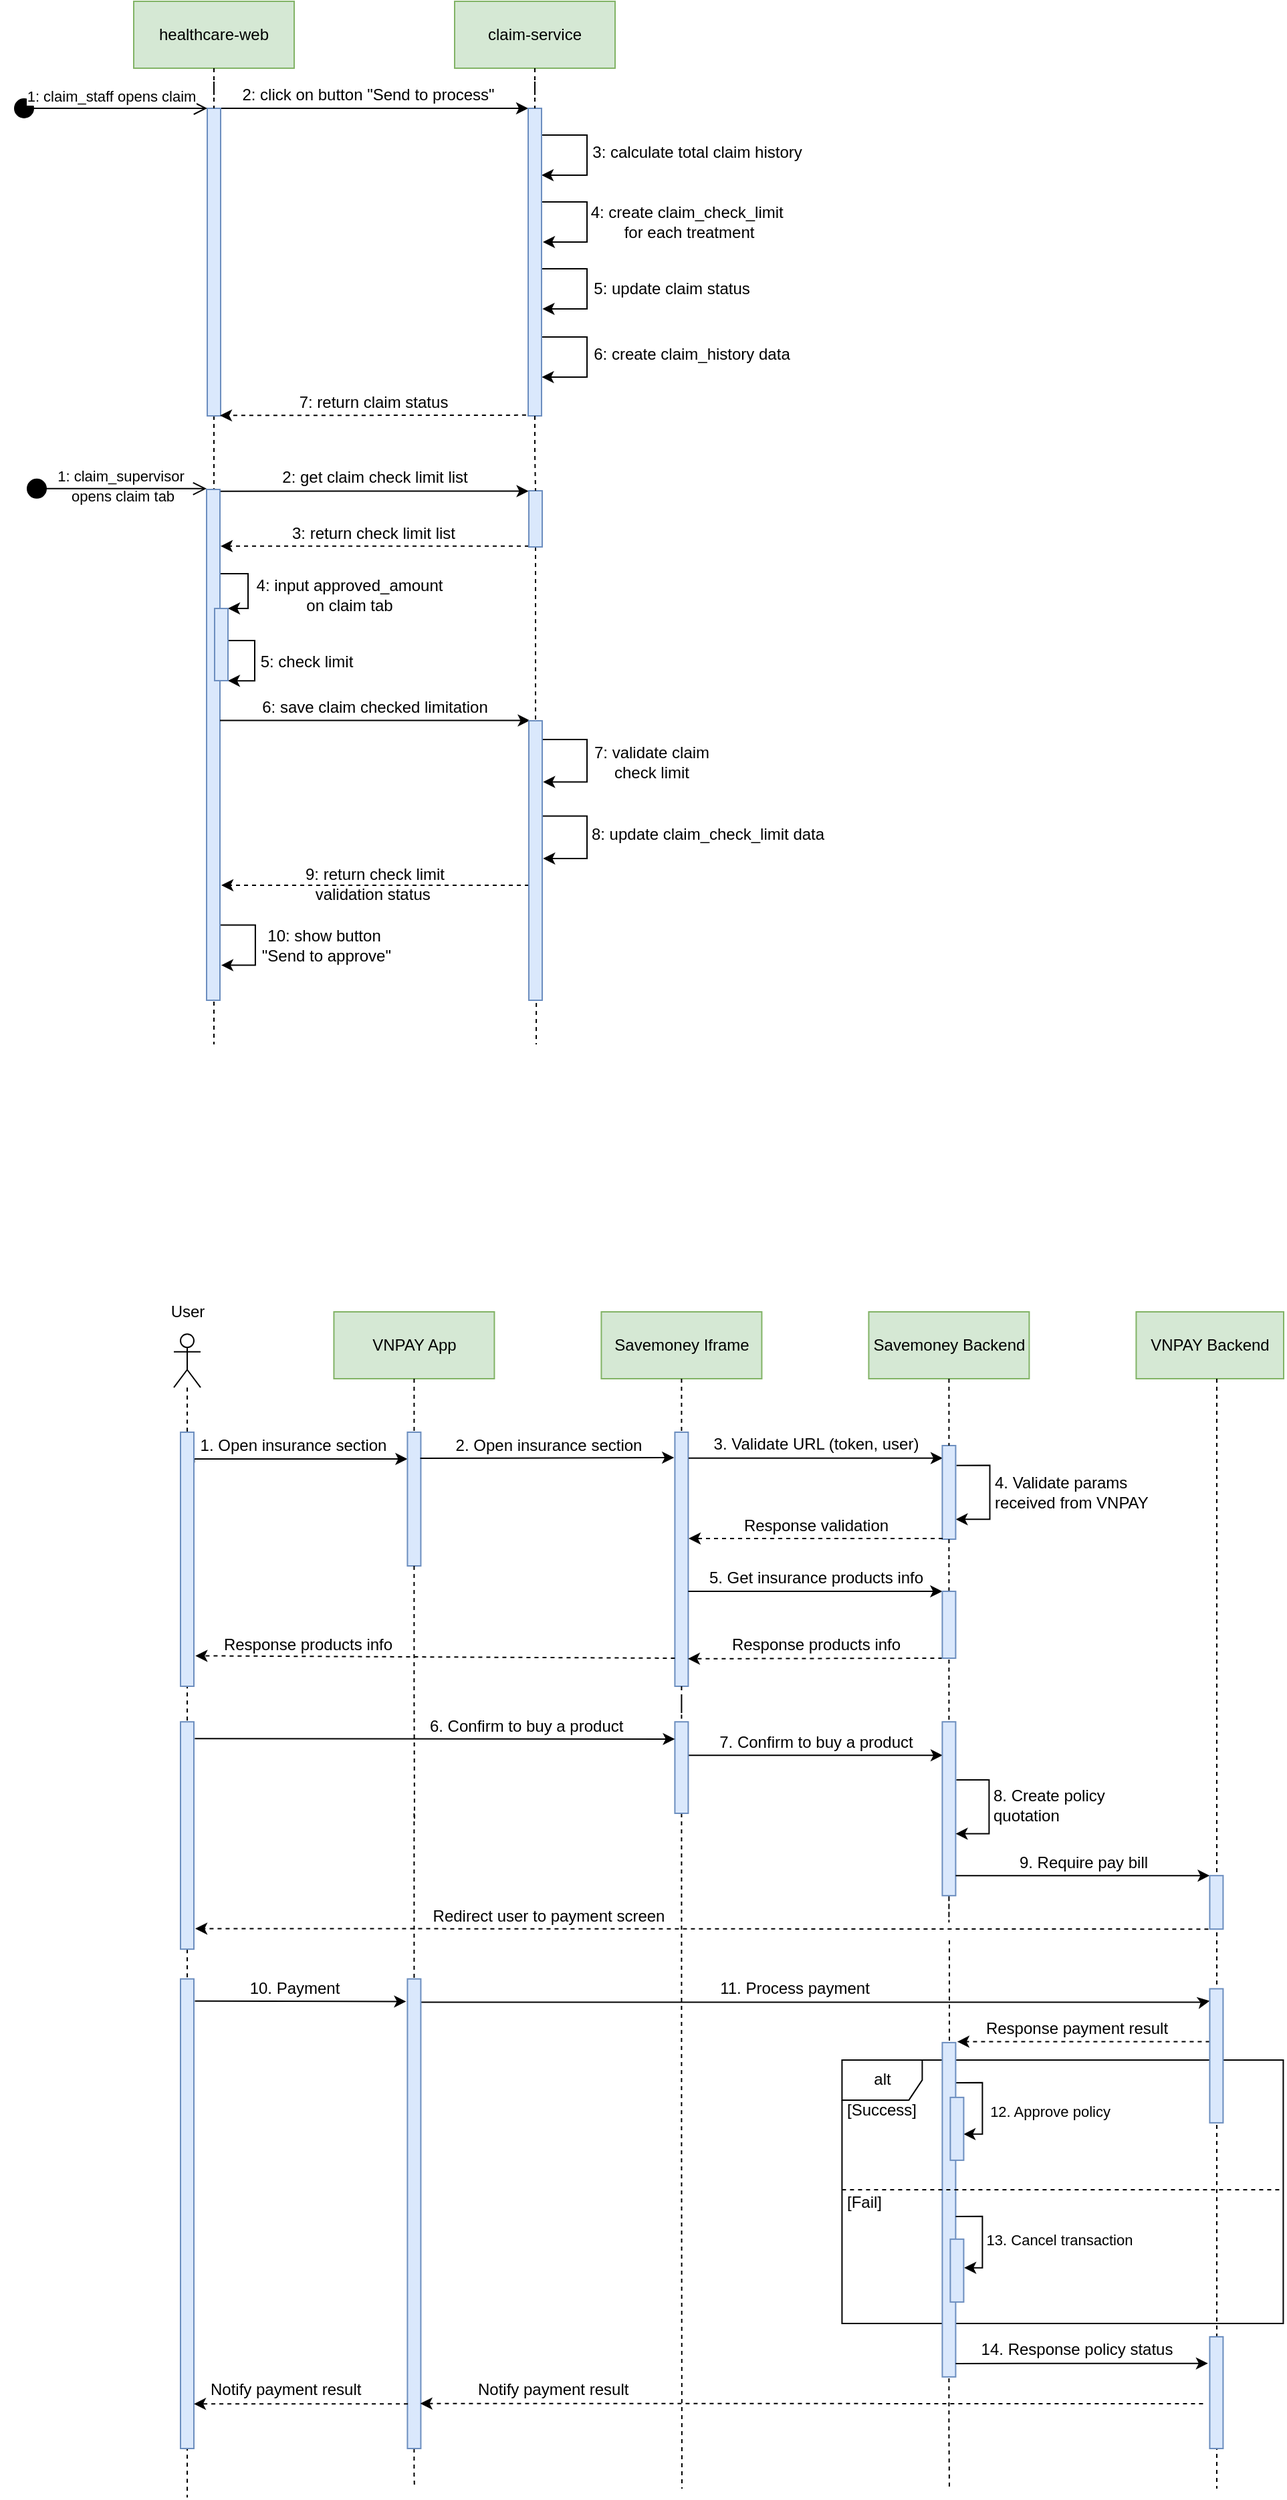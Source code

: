 <mxfile version="14.2.7" type="github">
  <diagram id="kgpKYQtTHZ0yAKxKKP6v" name="Page-1">
    <mxGraphModel dx="1360" dy="806" grid="1" gridSize="10" guides="1" tooltips="1" connect="1" arrows="1" fold="1" page="1" pageScale="1" pageWidth="850" pageHeight="1100" math="0" shadow="0">
      <root>
        <mxCell id="0" />
        <mxCell id="1" parent="0" />
        <mxCell id="QIC3voDbuaW13xfOM7HV-47" style="edgeStyle=orthogonalEdgeStyle;rounded=0;orthogonalLoop=1;jettySize=auto;html=1;endArrow=classic;endFill=1;entryX=1.069;entryY=0.652;entryDx=0;entryDy=0;entryPerimeter=0;" edge="1" parent="1">
          <mxGeometry relative="1" as="geometry">
            <mxPoint x="455" y="271" as="sourcePoint" />
            <mxPoint x="455.19" y="300.96" as="targetPoint" />
            <Array as="points">
              <mxPoint x="455" y="271" />
              <mxPoint x="489" y="271" />
              <mxPoint x="489" y="301" />
            </Array>
          </mxGeometry>
        </mxCell>
        <mxCell id="QIC3voDbuaW13xfOM7HV-48" style="edgeStyle=orthogonalEdgeStyle;rounded=0;orthogonalLoop=1;jettySize=auto;html=1;exitX=0.906;exitY=0.835;exitDx=0;exitDy=0;exitPerimeter=0;" edge="1" parent="1">
          <mxGeometry relative="1" as="geometry">
            <mxPoint x="214.5" y="707" as="sourcePoint" />
            <mxPoint x="215.44" y="740.79" as="targetPoint" />
            <Array as="points">
              <mxPoint x="214.94" y="710.79" />
              <mxPoint x="240.94" y="710.79" />
              <mxPoint x="240.94" y="740.79" />
            </Array>
          </mxGeometry>
        </mxCell>
        <mxCell id="QIC3voDbuaW13xfOM7HV-49" style="edgeStyle=orthogonalEdgeStyle;rounded=0;orthogonalLoop=1;jettySize=auto;html=1;endArrow=classic;endFill=1;entryX=1.069;entryY=0.652;entryDx=0;entryDy=0;entryPerimeter=0;" edge="1" parent="1" target="QIC3voDbuaW13xfOM7HV-61">
          <mxGeometry relative="1" as="geometry">
            <mxPoint x="455.01" y="230.96" as="sourcePoint" />
            <mxPoint x="460.99" y="250.887" as="targetPoint" />
            <Array as="points">
              <mxPoint x="455" y="220" />
              <mxPoint x="489" y="220" />
              <mxPoint x="489" y="250" />
            </Array>
          </mxGeometry>
        </mxCell>
        <mxCell id="QIC3voDbuaW13xfOM7HV-50" style="edgeStyle=orthogonalEdgeStyle;rounded=0;orthogonalLoop=1;jettySize=auto;html=1;endArrow=classic;endFill=1;" edge="1" parent="1">
          <mxGeometry relative="1" as="geometry">
            <mxPoint x="455" y="180.96" as="sourcePoint" />
            <mxPoint x="456" y="200" as="targetPoint" />
            <Array as="points">
              <mxPoint x="455" y="170" />
              <mxPoint x="489" y="170" />
              <mxPoint x="489" y="200" />
            </Array>
          </mxGeometry>
        </mxCell>
        <mxCell id="QIC3voDbuaW13xfOM7HV-51" style="edgeStyle=orthogonalEdgeStyle;rounded=0;orthogonalLoop=1;jettySize=auto;html=1;endArrow=classic;endFill=1;" edge="1" parent="1" target="QIC3voDbuaW13xfOM7HV-61">
          <mxGeometry relative="1" as="geometry">
            <mxPoint x="455" y="130.99" as="sourcePoint" />
            <mxPoint x="461.18" y="150.52" as="targetPoint" />
            <Array as="points">
              <mxPoint x="455" y="120" />
              <mxPoint x="489" y="120" />
              <mxPoint x="489" y="150" />
            </Array>
          </mxGeometry>
        </mxCell>
        <mxCell id="QIC3voDbuaW13xfOM7HV-52" style="edgeStyle=orthogonalEdgeStyle;rounded=0;orthogonalLoop=1;jettySize=auto;html=1;entryX=0.993;entryY=1.001;entryDx=0;entryDy=0;entryPerimeter=0;endArrow=classic;endFill=1;" edge="1" parent="1" source="QIC3voDbuaW13xfOM7HV-74" target="QIC3voDbuaW13xfOM7HV-74">
          <mxGeometry relative="1" as="geometry">
            <Array as="points">
              <mxPoint x="215.5" y="498" />
              <mxPoint x="240.5" y="498" />
              <mxPoint x="240.5" y="538" />
            </Array>
          </mxGeometry>
        </mxCell>
        <mxCell id="QIC3voDbuaW13xfOM7HV-53" value="&lt;span style=&quot;font-size: 11px ; background-color: rgb(255 , 255 , 255)&quot;&gt;1: claim_supervisor&lt;br&gt;&amp;nbsp;opens claim tab&lt;/span&gt;" style="text;html=1;align=center;verticalAlign=middle;resizable=0;points=[];autosize=1;" vertex="1" parent="1">
          <mxGeometry x="84.5" y="367" width="110" height="30" as="geometry" />
        </mxCell>
        <mxCell id="QIC3voDbuaW13xfOM7HV-54" value="healthcare-web" style="rounded=0;whiteSpace=wrap;html=1;fillColor=#d5e8d4;strokeColor=#82b366;" vertex="1" parent="1">
          <mxGeometry x="150" y="20" width="120" height="50" as="geometry" />
        </mxCell>
        <mxCell id="QIC3voDbuaW13xfOM7HV-55" value="claim-service" style="rounded=0;whiteSpace=wrap;html=1;fillColor=#d5e8d4;strokeColor=#82b366;" vertex="1" parent="1">
          <mxGeometry x="390" y="20" width="120" height="50" as="geometry" />
        </mxCell>
        <mxCell id="QIC3voDbuaW13xfOM7HV-56" style="edgeStyle=orthogonalEdgeStyle;rounded=0;orthogonalLoop=1;jettySize=auto;html=1;endArrow=none;endFill=0;dashed=1;" edge="1" parent="1" source="QIC3voDbuaW13xfOM7HV-58">
          <mxGeometry relative="1" as="geometry">
            <mxPoint x="210" y="800" as="targetPoint" />
            <mxPoint x="210" y="70" as="sourcePoint" />
          </mxGeometry>
        </mxCell>
        <mxCell id="QIC3voDbuaW13xfOM7HV-57" style="edgeStyle=orthogonalEdgeStyle;rounded=0;orthogonalLoop=1;jettySize=auto;html=1;endArrow=classic;endFill=1;" edge="1" parent="1" source="QIC3voDbuaW13xfOM7HV-58" target="QIC3voDbuaW13xfOM7HV-61">
          <mxGeometry relative="1" as="geometry">
            <mxPoint x="440" y="140" as="targetPoint" />
            <Array as="points">
              <mxPoint x="330" y="100" />
              <mxPoint x="330" y="100" />
            </Array>
          </mxGeometry>
        </mxCell>
        <mxCell id="QIC3voDbuaW13xfOM7HV-58" value="" style="html=1;points=[];perimeter=orthogonalPerimeter;fillColor=#dae8fc;strokeColor=#6c8ebf;" vertex="1" parent="1">
          <mxGeometry x="205" y="100" width="10" height="230" as="geometry" />
        </mxCell>
        <mxCell id="QIC3voDbuaW13xfOM7HV-59" style="edgeStyle=orthogonalEdgeStyle;rounded=0;orthogonalLoop=1;jettySize=auto;html=1;endArrow=none;endFill=0;dashed=1;" edge="1" parent="1" source="QIC3voDbuaW13xfOM7HV-54" target="QIC3voDbuaW13xfOM7HV-58">
          <mxGeometry relative="1" as="geometry">
            <mxPoint x="210" y="860" as="targetPoint" />
            <mxPoint x="210" y="70" as="sourcePoint" />
          </mxGeometry>
        </mxCell>
        <mxCell id="QIC3voDbuaW13xfOM7HV-60" style="edgeStyle=orthogonalEdgeStyle;rounded=0;orthogonalLoop=1;jettySize=auto;html=1;endArrow=classic;endFill=1;dashed=1;" edge="1" parent="1">
          <mxGeometry relative="1" as="geometry">
            <mxPoint x="443.44" y="329.43" as="sourcePoint" />
            <mxPoint x="214.5" y="329.67" as="targetPoint" />
            <Array as="points">
              <mxPoint x="214.5" y="329.67" />
            </Array>
          </mxGeometry>
        </mxCell>
        <mxCell id="QIC3voDbuaW13xfOM7HV-61" value="" style="html=1;points=[];perimeter=orthogonalPerimeter;fillColor=#dae8fc;strokeColor=#6c8ebf;" vertex="1" parent="1">
          <mxGeometry x="445" y="100" width="10" height="230" as="geometry" />
        </mxCell>
        <mxCell id="QIC3voDbuaW13xfOM7HV-62" style="edgeStyle=orthogonalEdgeStyle;rounded=0;orthogonalLoop=1;jettySize=auto;html=1;dashed=1;endArrow=none;endFill=0;" edge="1" parent="1" source="QIC3voDbuaW13xfOM7HV-55" target="QIC3voDbuaW13xfOM7HV-61">
          <mxGeometry relative="1" as="geometry">
            <mxPoint x="450" y="860" as="targetPoint" />
            <mxPoint x="450" y="70" as="sourcePoint" />
          </mxGeometry>
        </mxCell>
        <mxCell id="QIC3voDbuaW13xfOM7HV-63" value="2: click on button &quot;Send to process&quot;" style="text;html=1;align=center;verticalAlign=middle;resizable=0;points=[];autosize=1;" vertex="1" parent="1">
          <mxGeometry x="225" y="80" width="200" height="20" as="geometry" />
        </mxCell>
        <mxCell id="QIC3voDbuaW13xfOM7HV-64" value="1: claim_staff opens claim" style="html=1;verticalAlign=bottom;startArrow=circle;startFill=1;endArrow=open;startSize=6;endSize=8;" edge="1" parent="1">
          <mxGeometry width="80" relative="1" as="geometry">
            <mxPoint x="60" y="100" as="sourcePoint" />
            <mxPoint x="205" y="100" as="targetPoint" />
          </mxGeometry>
        </mxCell>
        <mxCell id="QIC3voDbuaW13xfOM7HV-65" value="7: return claim status" style="text;html=1;align=center;verticalAlign=middle;resizable=0;points=[];autosize=1;" vertex="1" parent="1">
          <mxGeometry x="263.5" y="309.67" width="130" height="20" as="geometry" />
        </mxCell>
        <mxCell id="QIC3voDbuaW13xfOM7HV-66" style="edgeStyle=orthogonalEdgeStyle;rounded=0;orthogonalLoop=1;jettySize=auto;html=1;entryX=1;entryY=-0.001;entryDx=0;entryDy=0;entryPerimeter=0;endArrow=classic;endFill=1;" edge="1" parent="1" target="QIC3voDbuaW13xfOM7HV-74">
          <mxGeometry relative="1" as="geometry">
            <Array as="points">
              <mxPoint x="210.5" y="448" />
              <mxPoint x="235.5" y="448" />
              <mxPoint x="235.5" y="474" />
            </Array>
            <mxPoint x="210.5" y="441.0" as="sourcePoint" />
          </mxGeometry>
        </mxCell>
        <mxCell id="QIC3voDbuaW13xfOM7HV-67" style="edgeStyle=orthogonalEdgeStyle;rounded=0;orthogonalLoop=1;jettySize=auto;html=1;entryX=-0.021;entryY=0.031;entryDx=0;entryDy=0;entryPerimeter=0;" edge="1" parent="1">
          <mxGeometry relative="1" as="geometry">
            <mxPoint x="445.29" y="386.302" as="targetPoint" />
            <mxPoint x="214.5" y="386.32" as="sourcePoint" />
            <Array as="points">
              <mxPoint x="330" y="386" />
            </Array>
          </mxGeometry>
        </mxCell>
        <mxCell id="QIC3voDbuaW13xfOM7HV-68" value="" style="html=1;points=[];perimeter=orthogonalPerimeter;fillColor=#dae8fc;strokeColor=#6c8ebf;" vertex="1" parent="1">
          <mxGeometry x="204.5" y="385" width="10" height="382" as="geometry" />
        </mxCell>
        <mxCell id="QIC3voDbuaW13xfOM7HV-69" value="" style="html=1;verticalAlign=bottom;startArrow=circle;startFill=1;endArrow=open;startSize=6;endSize=8;" edge="1" parent="1">
          <mxGeometry x="-0.111" y="-100" width="80" relative="1" as="geometry">
            <mxPoint x="69.5" y="384.43" as="sourcePoint" />
            <mxPoint x="204.5" y="384.43" as="targetPoint" />
            <mxPoint as="offset" />
          </mxGeometry>
        </mxCell>
        <mxCell id="QIC3voDbuaW13xfOM7HV-70" value="9: return check limit &lt;br&gt;validation status&amp;nbsp;" style="text;html=1;align=center;verticalAlign=middle;resizable=0;points=[];autosize=1;" vertex="1" parent="1">
          <mxGeometry x="269.5" y="665" width="120" height="30" as="geometry" />
        </mxCell>
        <mxCell id="QIC3voDbuaW13xfOM7HV-71" value="4: create claim_check_limit&amp;nbsp;&lt;br&gt;for each treatment" style="text;html=1;align=center;verticalAlign=middle;resizable=0;points=[];autosize=1;" vertex="1" parent="1">
          <mxGeometry x="485" y="170" width="160" height="30" as="geometry" />
        </mxCell>
        <mxCell id="QIC3voDbuaW13xfOM7HV-72" value="3: calculate total claim history" style="text;html=1;align=center;verticalAlign=middle;resizable=0;points=[];autosize=1;" vertex="1" parent="1">
          <mxGeometry x="486" y="123" width="170" height="20" as="geometry" />
        </mxCell>
        <mxCell id="QIC3voDbuaW13xfOM7HV-73" value="4: input approved_amount &lt;br&gt;on claim tab" style="text;html=1;align=center;verticalAlign=middle;resizable=0;points=[];autosize=1;" vertex="1" parent="1">
          <mxGeometry x="235.5" y="449" width="150" height="30" as="geometry" />
        </mxCell>
        <mxCell id="QIC3voDbuaW13xfOM7HV-74" value="" style="html=1;points=[];perimeter=orthogonalPerimeter;fillColor=#dae8fc;strokeColor=#6c8ebf;" vertex="1" parent="1">
          <mxGeometry x="210.5" y="474.01" width="10" height="53.99" as="geometry" />
        </mxCell>
        <mxCell id="QIC3voDbuaW13xfOM7HV-75" value="5: check limit" style="text;html=1;align=center;verticalAlign=middle;resizable=0;points=[];autosize=1;" vertex="1" parent="1">
          <mxGeometry x="238.5" y="504" width="80" height="20" as="geometry" />
        </mxCell>
        <mxCell id="QIC3voDbuaW13xfOM7HV-76" style="edgeStyle=orthogonalEdgeStyle;rounded=0;orthogonalLoop=1;jettySize=auto;html=1;endArrow=classic;endFill=1;dashed=1;" edge="1" parent="1" source="QIC3voDbuaW13xfOM7HV-91">
          <mxGeometry relative="1" as="geometry">
            <mxPoint x="215.5" y="681" as="targetPoint" />
            <Array as="points">
              <mxPoint x="215.5" y="681" />
            </Array>
          </mxGeometry>
        </mxCell>
        <mxCell id="QIC3voDbuaW13xfOM7HV-77" style="edgeStyle=orthogonalEdgeStyle;rounded=0;orthogonalLoop=1;jettySize=auto;html=1;dashed=1;endArrow=none;endFill=0;" edge="1" parent="1" source="QIC3voDbuaW13xfOM7HV-87">
          <mxGeometry relative="1" as="geometry">
            <mxPoint x="451" y="800" as="targetPoint" />
            <mxPoint x="450" y="310.0" as="sourcePoint" />
          </mxGeometry>
        </mxCell>
        <mxCell id="QIC3voDbuaW13xfOM7HV-78" value="" style="endArrow=classic;html=1;entryX=0.074;entryY=-0.001;entryDx=0;entryDy=0;entryPerimeter=0;" edge="1" parent="1" source="QIC3voDbuaW13xfOM7HV-68" target="QIC3voDbuaW13xfOM7HV-91">
          <mxGeometry width="50" height="50" relative="1" as="geometry">
            <mxPoint x="216.5" y="558" as="sourcePoint" />
            <mxPoint x="380.5" y="558" as="targetPoint" />
          </mxGeometry>
        </mxCell>
        <mxCell id="QIC3voDbuaW13xfOM7HV-79" value="6: save claim checked limitation" style="text;html=1;align=center;verticalAlign=middle;resizable=0;points=[];autosize=1;" vertex="1" parent="1">
          <mxGeometry x="239.5" y="538" width="180" height="20" as="geometry" />
        </mxCell>
        <mxCell id="QIC3voDbuaW13xfOM7HV-80" value="7: validate claim &lt;br&gt;check limit" style="text;html=1;align=center;verticalAlign=middle;resizable=0;points=[];autosize=1;" vertex="1" parent="1">
          <mxGeometry x="486.5" y="574" width="100" height="30" as="geometry" />
        </mxCell>
        <mxCell id="QIC3voDbuaW13xfOM7HV-81" value="8: update claim_check_limit data" style="text;html=1;align=center;verticalAlign=middle;resizable=0;points=[];autosize=1;" vertex="1" parent="1">
          <mxGeometry x="484" y="633" width="190" height="20" as="geometry" />
        </mxCell>
        <mxCell id="QIC3voDbuaW13xfOM7HV-82" style="edgeStyle=orthogonalEdgeStyle;rounded=0;orthogonalLoop=1;jettySize=auto;html=1;endArrow=classic;endFill=1;exitX=0.935;exitY=0.067;exitDx=0;exitDy=0;exitPerimeter=0;" edge="1" parent="1">
          <mxGeometry relative="1" as="geometry">
            <mxPoint x="455.5" y="629.251" as="sourcePoint" />
            <mxPoint x="456.15" y="660.99" as="targetPoint" />
            <Array as="points">
              <mxPoint x="489" y="629" />
              <mxPoint x="489" y="661" />
            </Array>
          </mxGeometry>
        </mxCell>
        <mxCell id="QIC3voDbuaW13xfOM7HV-83" style="edgeStyle=orthogonalEdgeStyle;rounded=0;orthogonalLoop=1;jettySize=auto;html=1;endArrow=classic;endFill=1;exitX=0.935;exitY=0.067;exitDx=0;exitDy=0;exitPerimeter=0;" edge="1" parent="1">
          <mxGeometry relative="1" as="geometry">
            <mxPoint x="455.5" y="572.001" as="sourcePoint" />
            <mxPoint x="456.15" y="603.74" as="targetPoint" />
            <Array as="points">
              <mxPoint x="489" y="572" />
              <mxPoint x="489" y="604" />
            </Array>
          </mxGeometry>
        </mxCell>
        <mxCell id="QIC3voDbuaW13xfOM7HV-84" value="10: show button&lt;br&gt;&amp;nbsp;&quot;Send to approve&quot;" style="text;html=1;align=center;verticalAlign=middle;resizable=0;points=[];autosize=1;" vertex="1" parent="1">
          <mxGeometry x="231.5" y="710.79" width="120" height="30" as="geometry" />
        </mxCell>
        <mxCell id="QIC3voDbuaW13xfOM7HV-85" value="5: update claim status" style="text;html=1;align=center;verticalAlign=middle;resizable=0;points=[];autosize=1;" vertex="1" parent="1">
          <mxGeometry x="486.5" y="225" width="130" height="20" as="geometry" />
        </mxCell>
        <mxCell id="QIC3voDbuaW13xfOM7HV-86" style="edgeStyle=orthogonalEdgeStyle;rounded=0;orthogonalLoop=1;jettySize=auto;html=1;entryX=1.045;entryY=0.111;entryDx=0;entryDy=0;entryPerimeter=0;dashed=1;" edge="1" parent="1" source="QIC3voDbuaW13xfOM7HV-87" target="QIC3voDbuaW13xfOM7HV-68">
          <mxGeometry relative="1" as="geometry">
            <Array as="points">
              <mxPoint x="330" y="427" />
            </Array>
          </mxGeometry>
        </mxCell>
        <mxCell id="QIC3voDbuaW13xfOM7HV-87" value="" style="html=1;points=[];perimeter=orthogonalPerimeter;fillColor=#dae8fc;strokeColor=#6c8ebf;" vertex="1" parent="1">
          <mxGeometry x="445.5" y="386" width="10" height="42" as="geometry" />
        </mxCell>
        <mxCell id="QIC3voDbuaW13xfOM7HV-88" style="edgeStyle=orthogonalEdgeStyle;rounded=0;orthogonalLoop=1;jettySize=auto;html=1;dashed=1;endArrow=none;endFill=0;" edge="1" parent="1" source="QIC3voDbuaW13xfOM7HV-61" target="QIC3voDbuaW13xfOM7HV-87">
          <mxGeometry relative="1" as="geometry">
            <mxPoint x="450.5" y="531" as="targetPoint" />
            <mxPoint x="450" y="290" as="sourcePoint" />
          </mxGeometry>
        </mxCell>
        <mxCell id="QIC3voDbuaW13xfOM7HV-89" value="2: get claim check limit list" style="text;html=1;align=center;verticalAlign=middle;resizable=0;points=[];autosize=1;" vertex="1" parent="1">
          <mxGeometry x="255" y="366" width="150" height="20" as="geometry" />
        </mxCell>
        <mxCell id="QIC3voDbuaW13xfOM7HV-90" value="3: return check limit list" style="text;html=1;align=center;verticalAlign=middle;resizable=0;points=[];autosize=1;" vertex="1" parent="1">
          <mxGeometry x="259" y="408" width="140" height="20" as="geometry" />
        </mxCell>
        <mxCell id="QIC3voDbuaW13xfOM7HV-91" value="" style="html=1;points=[];perimeter=orthogonalPerimeter;fillColor=#dae8fc;strokeColor=#6c8ebf;" vertex="1" parent="1">
          <mxGeometry x="445.5" y="558" width="10" height="209" as="geometry" />
        </mxCell>
        <mxCell id="QIC3voDbuaW13xfOM7HV-92" value="6: create claim_history data" style="text;html=1;align=center;verticalAlign=middle;resizable=0;points=[];autosize=1;" vertex="1" parent="1">
          <mxGeometry x="486.5" y="274" width="160" height="20" as="geometry" />
        </mxCell>
        <mxCell id="QIC3voDbuaW13xfOM7HV-174" value="alt" style="shape=umlFrame;whiteSpace=wrap;html=1;" vertex="1" parent="1">
          <mxGeometry x="679.71" y="1559.44" width="330" height="197" as="geometry" />
        </mxCell>
        <mxCell id="QIC3voDbuaW13xfOM7HV-175" value="13. Cancel transaction" style="edgeLabel;html=1;align=center;verticalAlign=middle;resizable=0;points=[];" vertex="1" connectable="0" parent="1">
          <mxGeometry x="843.71" y="1695.443" as="geometry">
            <mxPoint x="-2" y="-2" as="offset" />
          </mxGeometry>
        </mxCell>
        <mxCell id="QIC3voDbuaW13xfOM7HV-176" style="edgeStyle=orthogonalEdgeStyle;rounded=0;orthogonalLoop=1;jettySize=auto;html=1;dashed=1;endArrow=none;endFill=0;" edge="1" parent="1" source="QIC3voDbuaW13xfOM7HV-228">
          <mxGeometry relative="1" as="geometry">
            <mxPoint x="360" y="1880" as="targetPoint" />
            <mxPoint x="359.71" y="1630" as="sourcePoint" />
          </mxGeometry>
        </mxCell>
        <mxCell id="QIC3voDbuaW13xfOM7HV-177" value="VNPAY App" style="rounded=0;whiteSpace=wrap;html=1;fillColor=#d5e8d4;strokeColor=#82b366;" vertex="1" parent="1">
          <mxGeometry x="299.71" y="1000" width="120" height="50" as="geometry" />
        </mxCell>
        <mxCell id="QIC3voDbuaW13xfOM7HV-178" value="Savemoney Iframe" style="rounded=0;whiteSpace=wrap;html=1;fillColor=#d5e8d4;strokeColor=#82b366;" vertex="1" parent="1">
          <mxGeometry x="499.71" y="1000" width="120" height="50" as="geometry" />
        </mxCell>
        <mxCell id="QIC3voDbuaW13xfOM7HV-179" style="edgeStyle=orthogonalEdgeStyle;rounded=0;orthogonalLoop=1;jettySize=auto;html=1;dashed=1;endArrow=none;endFill=0;strokeWidth=1;exitX=0.5;exitY=1.004;exitDx=0;exitDy=0;exitPerimeter=0;" edge="1" parent="1" source="QIC3voDbuaW13xfOM7HV-236">
          <mxGeometry relative="1" as="geometry">
            <mxPoint x="760" y="1880" as="targetPoint" />
            <mxPoint x="759.71" y="1830" as="sourcePoint" />
          </mxGeometry>
        </mxCell>
        <mxCell id="QIC3voDbuaW13xfOM7HV-180" value="Savemoney Backend" style="rounded=0;whiteSpace=wrap;html=1;fillColor=#d5e8d4;strokeColor=#82b366;" vertex="1" parent="1">
          <mxGeometry x="699.71" y="1000" width="120" height="50" as="geometry" />
        </mxCell>
        <mxCell id="QIC3voDbuaW13xfOM7HV-181" value="VNPAY Backend" style="rounded=0;whiteSpace=wrap;html=1;fillColor=#d5e8d4;strokeColor=#82b366;" vertex="1" parent="1">
          <mxGeometry x="899.71" y="1000" width="110.29" height="50" as="geometry" />
        </mxCell>
        <mxCell id="QIC3voDbuaW13xfOM7HV-182" value="" style="html=1;points=[];perimeter=orthogonalPerimeter;fillColor=#dae8fc;strokeColor=#6c8ebf;" vertex="1" parent="1">
          <mxGeometry x="554.71" y="1090" width="10" height="190" as="geometry" />
        </mxCell>
        <mxCell id="QIC3voDbuaW13xfOM7HV-183" style="edgeStyle=orthogonalEdgeStyle;rounded=0;orthogonalLoop=1;jettySize=auto;html=1;dashed=1;endArrow=none;endFill=0;strokeWidth=1;exitX=0.5;exitY=1;exitDx=0;exitDy=0;" edge="1" parent="1" source="QIC3voDbuaW13xfOM7HV-178" target="QIC3voDbuaW13xfOM7HV-182">
          <mxGeometry relative="1" as="geometry">
            <mxPoint x="559.71" y="1440.0" as="targetPoint" />
            <mxPoint x="559.71" y="930" as="sourcePoint" />
          </mxGeometry>
        </mxCell>
        <mxCell id="QIC3voDbuaW13xfOM7HV-184" value="" style="endArrow=classic;html=1;" edge="1" parent="1">
          <mxGeometry width="50" height="50" relative="1" as="geometry">
            <mxPoint x="565" y="1109.43" as="sourcePoint" />
            <mxPoint x="755" y="1109.43" as="targetPoint" />
            <Array as="points">
              <mxPoint x="650" y="1109.43" />
            </Array>
          </mxGeometry>
        </mxCell>
        <mxCell id="QIC3voDbuaW13xfOM7HV-185" style="edgeStyle=orthogonalEdgeStyle;rounded=0;orthogonalLoop=1;jettySize=auto;html=1;entryX=0.945;entryY=0.703;entryDx=0;entryDy=0;entryPerimeter=0;" edge="1" parent="1">
          <mxGeometry relative="1" as="geometry">
            <mxPoint x="764.71" y="1155.14" as="targetPoint" />
            <mxPoint x="765.26" y="1114.84" as="sourcePoint" />
            <Array as="points">
              <mxPoint x="790.26" y="1114.84" />
              <mxPoint x="790.26" y="1154.84" />
            </Array>
          </mxGeometry>
        </mxCell>
        <mxCell id="QIC3voDbuaW13xfOM7HV-186" value="" style="html=1;points=[];perimeter=orthogonalPerimeter;fillColor=#dae8fc;strokeColor=#6c8ebf;" vertex="1" parent="1">
          <mxGeometry x="754.71" y="1100" width="10" height="70" as="geometry" />
        </mxCell>
        <mxCell id="QIC3voDbuaW13xfOM7HV-187" style="edgeStyle=orthogonalEdgeStyle;rounded=0;orthogonalLoop=1;jettySize=auto;html=1;dashed=1;endArrow=none;endFill=0;strokeWidth=1;" edge="1" parent="1" source="QIC3voDbuaW13xfOM7HV-180" target="QIC3voDbuaW13xfOM7HV-186">
          <mxGeometry relative="1" as="geometry">
            <mxPoint x="759.71" y="1440" as="targetPoint" />
            <mxPoint x="759.71" y="930" as="sourcePoint" />
          </mxGeometry>
        </mxCell>
        <mxCell id="QIC3voDbuaW13xfOM7HV-188" value="3. Validate URL (token, user)" style="text;html=1;align=center;verticalAlign=middle;resizable=0;points=[];autosize=1;" vertex="1" parent="1">
          <mxGeometry x="575" y="1089.43" width="170" height="20" as="geometry" />
        </mxCell>
        <mxCell id="QIC3voDbuaW13xfOM7HV-189" value="" style="endArrow=classic;html=1;dashed=1;" edge="1" parent="1">
          <mxGeometry width="50" height="50" relative="1" as="geometry">
            <mxPoint x="755" y="1169.5" as="sourcePoint" />
            <mxPoint x="565" y="1169.5" as="targetPoint" />
            <Array as="points" />
          </mxGeometry>
        </mxCell>
        <mxCell id="QIC3voDbuaW13xfOM7HV-190" value="Response validation" style="text;html=1;align=center;verticalAlign=middle;resizable=0;points=[];autosize=1;" vertex="1" parent="1">
          <mxGeometry x="600" y="1149.5" width="120" height="20" as="geometry" />
        </mxCell>
        <mxCell id="QIC3voDbuaW13xfOM7HV-191" value="" style="endArrow=classic;html=1;" edge="1" parent="1">
          <mxGeometry width="50" height="50" relative="1" as="geometry">
            <mxPoint x="564.71" y="1209" as="sourcePoint" />
            <mxPoint x="754.71" y="1209" as="targetPoint" />
            <Array as="points">
              <mxPoint x="649.71" y="1209" />
            </Array>
          </mxGeometry>
        </mxCell>
        <mxCell id="QIC3voDbuaW13xfOM7HV-192" value="" style="endArrow=classic;html=1;dashed=1;entryX=0.971;entryY=0.659;entryDx=0;entryDy=0;entryPerimeter=0;" edge="1" parent="1" source="QIC3voDbuaW13xfOM7HV-216">
          <mxGeometry width="50" height="50" relative="1" as="geometry">
            <mxPoint x="754.71" y="1279.0" as="sourcePoint" />
            <mxPoint x="564.42" y="1259.42" as="targetPoint" />
            <Array as="points" />
          </mxGeometry>
        </mxCell>
        <mxCell id="QIC3voDbuaW13xfOM7HV-193" value="Response products info" style="text;html=1;align=center;verticalAlign=middle;resizable=0;points=[];autosize=1;" vertex="1" parent="1">
          <mxGeometry x="589.71" y="1239" width="140" height="20" as="geometry" />
        </mxCell>
        <mxCell id="QIC3voDbuaW13xfOM7HV-194" value="5. Get insurance products info" style="text;html=1;align=center;verticalAlign=middle;resizable=0;points=[];autosize=1;" vertex="1" parent="1">
          <mxGeometry x="569.71" y="1189" width="180" height="20" as="geometry" />
        </mxCell>
        <mxCell id="QIC3voDbuaW13xfOM7HV-195" value="4. Validate params&lt;br&gt;received from VNPAY" style="text;html=1;align=left;verticalAlign=middle;resizable=0;points=[];autosize=1;" vertex="1" parent="1">
          <mxGeometry x="792.26" y="1120" width="130" height="30" as="geometry" />
        </mxCell>
        <mxCell id="QIC3voDbuaW13xfOM7HV-196" style="edgeStyle=orthogonalEdgeStyle;rounded=0;orthogonalLoop=1;jettySize=auto;html=1;dashed=1;endArrow=none;endFill=0;strokeWidth=1;" edge="1" parent="1" source="QIC3voDbuaW13xfOM7HV-210">
          <mxGeometry relative="1" as="geometry">
            <mxPoint x="759.71" y="1380" as="targetPoint" />
            <mxPoint x="759.71" y="1110" as="sourcePoint" />
          </mxGeometry>
        </mxCell>
        <mxCell id="QIC3voDbuaW13xfOM7HV-197" value="" style="shape=umlLifeline;participant=umlActor;perimeter=lifelinePerimeter;whiteSpace=wrap;html=1;container=1;collapsible=0;recursiveResize=0;verticalAlign=top;spacingTop=36;outlineConnect=0;shadow=0;" vertex="1" parent="1">
          <mxGeometry x="180" y="1016.59" width="20" height="870" as="geometry" />
        </mxCell>
        <mxCell id="QIC3voDbuaW13xfOM7HV-198" value="" style="html=1;points=[];perimeter=orthogonalPerimeter;shadow=0;fillColor=#dae8fc;strokeColor=#6c8ebf;" vertex="1" parent="QIC3voDbuaW13xfOM7HV-197">
          <mxGeometry x="5" y="290" width="10" height="170" as="geometry" />
        </mxCell>
        <mxCell id="QIC3voDbuaW13xfOM7HV-199" value="" style="html=1;points=[];perimeter=orthogonalPerimeter;fillColor=#dae8fc;strokeColor=#6c8ebf;" vertex="1" parent="QIC3voDbuaW13xfOM7HV-197">
          <mxGeometry x="5" y="482.24" width="10" height="351.17" as="geometry" />
        </mxCell>
        <mxCell id="QIC3voDbuaW13xfOM7HV-200" value="1. Open insurance section" style="text;html=1;align=center;verticalAlign=middle;resizable=0;points=[];autosize=1;" vertex="1" parent="1">
          <mxGeometry x="194" y="1090" width="150" height="20" as="geometry" />
        </mxCell>
        <mxCell id="QIC3voDbuaW13xfOM7HV-201" style="edgeStyle=orthogonalEdgeStyle;rounded=0;orthogonalLoop=1;jettySize=auto;html=1;exitX=1.019;exitY=0.03;exitDx=0;exitDy=0;exitPerimeter=0;" edge="1" parent="1" target="QIC3voDbuaW13xfOM7HV-202">
          <mxGeometry relative="1" as="geometry">
            <Array as="points">
              <mxPoint x="195" y="1110" />
            </Array>
            <mxPoint x="195.19" y="1112.8" as="sourcePoint" />
            <mxPoint x="349.71" y="1113" as="targetPoint" />
          </mxGeometry>
        </mxCell>
        <mxCell id="QIC3voDbuaW13xfOM7HV-202" value="" style="html=1;points=[];perimeter=orthogonalPerimeter;fillColor=#dae8fc;strokeColor=#6c8ebf;" vertex="1" parent="1">
          <mxGeometry x="354.71" y="1090" width="10" height="100" as="geometry" />
        </mxCell>
        <mxCell id="QIC3voDbuaW13xfOM7HV-203" style="edgeStyle=orthogonalEdgeStyle;rounded=0;orthogonalLoop=1;jettySize=auto;html=1;dashed=1;endArrow=none;endFill=0;" edge="1" parent="1" source="QIC3voDbuaW13xfOM7HV-177" target="QIC3voDbuaW13xfOM7HV-202">
          <mxGeometry relative="1" as="geometry">
            <mxPoint x="359.71" y="1440" as="targetPoint" />
            <mxPoint x="359.71" y="930" as="sourcePoint" />
          </mxGeometry>
        </mxCell>
        <mxCell id="QIC3voDbuaW13xfOM7HV-204" value="2. Open insurance section" style="text;html=1;align=center;verticalAlign=middle;resizable=0;points=[];autosize=1;" vertex="1" parent="1">
          <mxGeometry x="384.71" y="1090" width="150" height="20" as="geometry" />
        </mxCell>
        <mxCell id="QIC3voDbuaW13xfOM7HV-205" value="" style="endArrow=classic;html=1;dashed=1;entryX=1.115;entryY=0.22;entryDx=0;entryDy=0;entryPerimeter=0;" edge="1" parent="1">
          <mxGeometry width="50" height="50" relative="1" as="geometry">
            <mxPoint x="554.71" y="1259" as="sourcePoint" />
            <mxPoint x="196.15" y="1257.2" as="targetPoint" />
            <Array as="points" />
          </mxGeometry>
        </mxCell>
        <mxCell id="QIC3voDbuaW13xfOM7HV-206" value="Response products info" style="text;html=1;align=center;verticalAlign=middle;resizable=0;points=[];autosize=1;" vertex="1" parent="1">
          <mxGeometry x="210" y="1239" width="140" height="20" as="geometry" />
        </mxCell>
        <mxCell id="QIC3voDbuaW13xfOM7HV-207" value="6. Confirm to buy a product&amp;nbsp;" style="text;html=1;align=center;verticalAlign=middle;resizable=0;points=[];autosize=1;" vertex="1" parent="1">
          <mxGeometry x="364.71" y="1300" width="160" height="20" as="geometry" />
        </mxCell>
        <mxCell id="QIC3voDbuaW13xfOM7HV-208" value="" style="endArrow=classic;html=1;" edge="1" parent="1">
          <mxGeometry width="50" height="50" relative="1" as="geometry">
            <mxPoint x="565" y="1331.59" as="sourcePoint" />
            <mxPoint x="755" y="1331.59" as="targetPoint" />
            <Array as="points">
              <mxPoint x="650" y="1331.59" />
            </Array>
          </mxGeometry>
        </mxCell>
        <mxCell id="QIC3voDbuaW13xfOM7HV-209" value="7. Confirm to buy a product" style="text;html=1;align=center;verticalAlign=middle;resizable=0;points=[];autosize=1;" vertex="1" parent="1">
          <mxGeometry x="580" y="1311.59" width="160" height="20" as="geometry" />
        </mxCell>
        <mxCell id="QIC3voDbuaW13xfOM7HV-210" value="" style="html=1;points=[];perimeter=orthogonalPerimeter;fillColor=#dae8fc;strokeColor=#6c8ebf;" vertex="1" parent="1">
          <mxGeometry x="754.71" y="1306.59" width="10" height="130" as="geometry" />
        </mxCell>
        <mxCell id="QIC3voDbuaW13xfOM7HV-211" style="edgeStyle=orthogonalEdgeStyle;rounded=0;orthogonalLoop=1;jettySize=auto;html=1;dashed=1;endArrow=none;endFill=0;strokeWidth=1;" edge="1" parent="1" source="QIC3voDbuaW13xfOM7HV-186" target="QIC3voDbuaW13xfOM7HV-210">
          <mxGeometry relative="1" as="geometry">
            <mxPoint x="759.71" y="1390" as="targetPoint" />
            <mxPoint x="759.71" y="1170" as="sourcePoint" />
          </mxGeometry>
        </mxCell>
        <mxCell id="QIC3voDbuaW13xfOM7HV-212" style="edgeStyle=orthogonalEdgeStyle;rounded=0;orthogonalLoop=1;jettySize=auto;html=1;entryX=0.945;entryY=0.703;entryDx=0;entryDy=0;entryPerimeter=0;" edge="1" parent="1">
          <mxGeometry relative="1" as="geometry">
            <mxPoint x="764.71" y="1390.3" as="targetPoint" />
            <mxPoint x="765.26" y="1350" as="sourcePoint" />
            <Array as="points">
              <mxPoint x="789.71" y="1350" />
              <mxPoint x="789.71" y="1390" />
            </Array>
          </mxGeometry>
        </mxCell>
        <mxCell id="QIC3voDbuaW13xfOM7HV-213" value="8. Create policy &lt;br&gt;quotation" style="text;html=1;align=left;verticalAlign=middle;resizable=0;points=[];autosize=1;" vertex="1" parent="1">
          <mxGeometry x="790.71" y="1354" width="100" height="30" as="geometry" />
        </mxCell>
        <mxCell id="QIC3voDbuaW13xfOM7HV-214" value="" style="endArrow=classic;html=1;" edge="1" parent="1">
          <mxGeometry width="50" height="50" relative="1" as="geometry">
            <mxPoint x="764.71" y="1421.59" as="sourcePoint" />
            <mxPoint x="954.71" y="1421.59" as="targetPoint" />
            <Array as="points">
              <mxPoint x="849.71" y="1421.59" />
            </Array>
          </mxGeometry>
        </mxCell>
        <mxCell id="QIC3voDbuaW13xfOM7HV-215" value="9. Require pay bill" style="text;html=1;align=center;verticalAlign=middle;resizable=0;points=[];autosize=1;" vertex="1" parent="1">
          <mxGeometry x="804.71" y="1401.59" width="110" height="20" as="geometry" />
        </mxCell>
        <mxCell id="QIC3voDbuaW13xfOM7HV-216" value="" style="html=1;points=[];perimeter=orthogonalPerimeter;fillColor=#dae8fc;strokeColor=#6c8ebf;" vertex="1" parent="1">
          <mxGeometry x="754.71" y="1209" width="10" height="50" as="geometry" />
        </mxCell>
        <mxCell id="QIC3voDbuaW13xfOM7HV-217" value="" style="endArrow=classic;html=1;dashed=1;entryX=1.102;entryY=0.519;entryDx=0;entryDy=0;entryPerimeter=0;" edge="1" parent="1">
          <mxGeometry width="50" height="50" relative="1" as="geometry">
            <mxPoint x="953.71" y="1461.59" as="sourcePoint" />
            <mxPoint x="196.02" y="1461.22" as="targetPoint" />
          </mxGeometry>
        </mxCell>
        <mxCell id="QIC3voDbuaW13xfOM7HV-218" value="Redirect user to payment screen" style="text;html=1;align=center;verticalAlign=middle;resizable=0;points=[];autosize=1;" vertex="1" parent="1">
          <mxGeometry x="364.71" y="1441.59" width="190" height="20" as="geometry" />
        </mxCell>
        <mxCell id="QIC3voDbuaW13xfOM7HV-219" value="" style="endArrow=classic;html=1;entryX=-0.096;entryY=0.177;entryDx=0;entryDy=0;entryPerimeter=0;exitX=1.077;exitY=0.583;exitDx=0;exitDy=0;exitPerimeter=0;" edge="1" parent="1">
          <mxGeometry width="50" height="50" relative="1" as="geometry">
            <mxPoint x="195.77" y="1515.35" as="sourcePoint" />
            <mxPoint x="353.75" y="1515.729" as="targetPoint" />
          </mxGeometry>
        </mxCell>
        <mxCell id="QIC3voDbuaW13xfOM7HV-220" value="10. Payment" style="text;html=1;align=center;verticalAlign=middle;resizable=0;points=[];autosize=1;" vertex="1" parent="1">
          <mxGeometry x="230" y="1496" width="80" height="20" as="geometry" />
        </mxCell>
        <mxCell id="QIC3voDbuaW13xfOM7HV-221" style="edgeStyle=orthogonalEdgeStyle;rounded=0;orthogonalLoop=1;jettySize=auto;html=1;entryX=0.029;entryY=0.292;entryDx=0;entryDy=0;entryPerimeter=0;" edge="1" parent="1">
          <mxGeometry relative="1" as="geometry">
            <mxPoint x="954.71" y="1515.264" as="targetPoint" />
            <Array as="points">
              <mxPoint x="949.42" y="1516.22" />
            </Array>
            <mxPoint x="364.42" y="1516.22" as="sourcePoint" />
          </mxGeometry>
        </mxCell>
        <mxCell id="QIC3voDbuaW13xfOM7HV-222" style="edgeStyle=orthogonalEdgeStyle;rounded=0;orthogonalLoop=1;jettySize=auto;html=1;dashed=1;endArrow=none;endFill=0;" edge="1" parent="1">
          <mxGeometry relative="1" as="geometry">
            <mxPoint x="359.71" y="1519.78" as="targetPoint" />
            <mxPoint x="359.71" y="1375" as="sourcePoint" />
          </mxGeometry>
        </mxCell>
        <mxCell id="QIC3voDbuaW13xfOM7HV-223" style="edgeStyle=orthogonalEdgeStyle;rounded=0;orthogonalLoop=1;jettySize=auto;html=1;dashed=1;endArrow=none;endFill=0;strokeWidth=1;" edge="1" parent="1">
          <mxGeometry relative="1" as="geometry">
            <mxPoint x="960" y="1880" as="targetPoint" />
            <mxPoint x="960" y="1050" as="sourcePoint" />
          </mxGeometry>
        </mxCell>
        <mxCell id="QIC3voDbuaW13xfOM7HV-224" value="" style="html=1;points=[];perimeter=orthogonalPerimeter;fillColor=#dae8fc;strokeColor=#6c8ebf;" vertex="1" parent="1">
          <mxGeometry x="954.71" y="1421.59" width="10" height="40" as="geometry" />
        </mxCell>
        <mxCell id="QIC3voDbuaW13xfOM7HV-225" value="11. Process payment" style="text;html=1;align=center;verticalAlign=middle;resizable=0;points=[];autosize=1;" vertex="1" parent="1">
          <mxGeometry x="579.42" y="1496" width="130" height="20" as="geometry" />
        </mxCell>
        <mxCell id="QIC3voDbuaW13xfOM7HV-226" style="edgeStyle=orthogonalEdgeStyle;rounded=0;orthogonalLoop=1;jettySize=auto;html=1;dashed=1;entryX=1.114;entryY=0.12;entryDx=0;entryDy=0;entryPerimeter=0;" edge="1" parent="1">
          <mxGeometry relative="1" as="geometry">
            <mxPoint x="765.85" y="1545.76" as="targetPoint" />
            <mxPoint x="954.71" y="1545.8" as="sourcePoint" />
            <Array as="points">
              <mxPoint x="765.71" y="1546.16" />
            </Array>
          </mxGeometry>
        </mxCell>
        <mxCell id="QIC3voDbuaW13xfOM7HV-227" value="" style="html=1;points=[];perimeter=orthogonalPerimeter;fillColor=#dae8fc;strokeColor=#6c8ebf;" vertex="1" parent="1">
          <mxGeometry x="954.71" y="1506.22" width="10" height="100.22" as="geometry" />
        </mxCell>
        <mxCell id="QIC3voDbuaW13xfOM7HV-228" value="" style="html=1;points=[];perimeter=orthogonalPerimeter;fillColor=#dae8fc;strokeColor=#6c8ebf;" vertex="1" parent="1">
          <mxGeometry x="354.71" y="1498.83" width="10" height="351.17" as="geometry" />
        </mxCell>
        <mxCell id="QIC3voDbuaW13xfOM7HV-229" style="edgeStyle=orthogonalEdgeStyle;rounded=0;orthogonalLoop=1;jettySize=auto;html=1;dashed=1;endArrow=none;endFill=0;strokeWidth=1;exitX=0.5;exitY=1;exitDx=0;exitDy=0;" edge="1" parent="1" source="QIC3voDbuaW13xfOM7HV-252">
          <mxGeometry relative="1" as="geometry">
            <mxPoint x="560" y="1880" as="targetPoint" />
            <mxPoint x="559.71" y="1290" as="sourcePoint" />
          </mxGeometry>
        </mxCell>
        <mxCell id="QIC3voDbuaW13xfOM7HV-230" value="Response payment result" style="text;html=1;align=center;verticalAlign=middle;resizable=0;points=[];autosize=1;" vertex="1" parent="1">
          <mxGeometry x="780.26" y="1526.16" width="150" height="20" as="geometry" />
        </mxCell>
        <mxCell id="QIC3voDbuaW13xfOM7HV-231" style="edgeStyle=orthogonalEdgeStyle;rounded=0;orthogonalLoop=1;jettySize=auto;html=1;entryX=0.986;entryY=0.585;entryDx=0;entryDy=0;entryPerimeter=0;" edge="1" parent="1" target="QIC3voDbuaW13xfOM7HV-239">
          <mxGeometry relative="1" as="geometry">
            <mxPoint x="764.71" y="1576.439" as="sourcePoint" />
            <mxPoint x="764.85" y="1615.45" as="targetPoint" />
            <Array as="points">
              <mxPoint x="784.71" y="1576.44" />
              <mxPoint x="784.71" y="1615.44" />
            </Array>
          </mxGeometry>
        </mxCell>
        <mxCell id="QIC3voDbuaW13xfOM7HV-232" value="12. Approve policy" style="edgeLabel;html=1;align=center;verticalAlign=middle;resizable=0;points=[];" vertex="1" connectable="0" parent="QIC3voDbuaW13xfOM7HV-231">
          <mxGeometry x="-0.28" relative="1" as="geometry">
            <mxPoint x="50" y="15" as="offset" />
          </mxGeometry>
        </mxCell>
        <mxCell id="QIC3voDbuaW13xfOM7HV-233" value="[Success]" style="text;html=1;align=center;verticalAlign=middle;resizable=0;points=[];autosize=1;" vertex="1" parent="1">
          <mxGeometry x="673.71" y="1587.44" width="70" height="20" as="geometry" />
        </mxCell>
        <mxCell id="QIC3voDbuaW13xfOM7HV-234" value="[Fail]" style="text;html=1;align=center;verticalAlign=middle;resizable=0;points=[];autosize=1;" vertex="1" parent="1">
          <mxGeometry x="675.71" y="1656.44" width="40" height="20" as="geometry" />
        </mxCell>
        <mxCell id="QIC3voDbuaW13xfOM7HV-235" style="edgeStyle=orthogonalEdgeStyle;rounded=0;orthogonalLoop=1;jettySize=auto;html=1;dashed=1;endArrow=none;endFill=0;strokeWidth=1;" edge="1" parent="1">
          <mxGeometry relative="1" as="geometry">
            <mxPoint x="759.71" y="1720" as="targetPoint" />
            <mxPoint x="760" y="1470" as="sourcePoint" />
            <Array as="points">
              <mxPoint x="760" y="1595" />
            </Array>
          </mxGeometry>
        </mxCell>
        <mxCell id="QIC3voDbuaW13xfOM7HV-236" value="" style="html=1;points=[];perimeter=orthogonalPerimeter;fillColor=#dae8fc;strokeColor=#6c8ebf;" vertex="1" parent="1">
          <mxGeometry x="754.71" y="1546.44" width="10" height="250" as="geometry" />
        </mxCell>
        <mxCell id="QIC3voDbuaW13xfOM7HV-237" style="edgeStyle=orthogonalEdgeStyle;rounded=0;orthogonalLoop=1;jettySize=auto;html=1;entryX=1.035;entryY=0.456;entryDx=0;entryDy=0;entryPerimeter=0;" edge="1" parent="1" target="QIC3voDbuaW13xfOM7HV-238">
          <mxGeometry relative="1" as="geometry">
            <mxPoint x="764.71" y="1676.439" as="sourcePoint" />
            <mxPoint x="764.85" y="1715.45" as="targetPoint" />
            <Array as="points">
              <mxPoint x="784.71" y="1676.44" />
              <mxPoint x="784.71" y="1714.44" />
            </Array>
          </mxGeometry>
        </mxCell>
        <mxCell id="QIC3voDbuaW13xfOM7HV-238" value="" style="html=1;points=[];perimeter=orthogonalPerimeter;fillColor=#dae8fc;strokeColor=#6c8ebf;" vertex="1" parent="1">
          <mxGeometry x="760.71" y="1693.44" width="10" height="47" as="geometry" />
        </mxCell>
        <mxCell id="QIC3voDbuaW13xfOM7HV-239" value="" style="html=1;points=[];perimeter=orthogonalPerimeter;fillColor=#dae8fc;strokeColor=#6c8ebf;" vertex="1" parent="1">
          <mxGeometry x="760.71" y="1587.44" width="10" height="47" as="geometry" />
        </mxCell>
        <mxCell id="QIC3voDbuaW13xfOM7HV-240" value="" style="endArrow=none;dashed=1;html=1;" edge="1" parent="1">
          <mxGeometry width="50" height="50" relative="1" as="geometry">
            <mxPoint x="679.71" y="1656.44" as="sourcePoint" />
            <mxPoint x="1009.71" y="1656.44" as="targetPoint" />
          </mxGeometry>
        </mxCell>
        <mxCell id="QIC3voDbuaW13xfOM7HV-241" value="" style="endArrow=classic;html=1;dashed=1;entryX=0.96;entryY=0.94;entryDx=0;entryDy=0;entryPerimeter=0;" edge="1" parent="1">
          <mxGeometry width="50" height="50" relative="1" as="geometry">
            <mxPoint x="949.71" y="1816.44" as="sourcePoint" />
            <mxPoint x="364.31" y="1816.327" as="targetPoint" />
            <Array as="points">
              <mxPoint x="709.71" y="1816.44" />
            </Array>
          </mxGeometry>
        </mxCell>
        <mxCell id="QIC3voDbuaW13xfOM7HV-242" value="Notify payment result&amp;nbsp;" style="text;html=1;align=center;verticalAlign=middle;resizable=0;points=[];autosize=1;" vertex="1" parent="1">
          <mxGeometry x="399.71" y="1796.44" width="130" height="20" as="geometry" />
        </mxCell>
        <mxCell id="QIC3voDbuaW13xfOM7HV-243" value="" style="endArrow=classic;html=1;entryX=-0.13;entryY=0.238;entryDx=0;entryDy=0;entryPerimeter=0;" edge="1" parent="1" target="QIC3voDbuaW13xfOM7HV-245">
          <mxGeometry width="50" height="50" relative="1" as="geometry">
            <mxPoint x="764.71" y="1786.44" as="sourcePoint" />
            <mxPoint x="949.71" y="1786.44" as="targetPoint" />
          </mxGeometry>
        </mxCell>
        <mxCell id="QIC3voDbuaW13xfOM7HV-244" value="14. Response policy status" style="text;html=1;align=center;verticalAlign=middle;resizable=0;points=[];autosize=1;" vertex="1" parent="1">
          <mxGeometry x="775.26" y="1766.44" width="160" height="20" as="geometry" />
        </mxCell>
        <mxCell id="QIC3voDbuaW13xfOM7HV-245" value="" style="html=1;points=[];perimeter=orthogonalPerimeter;fillColor=#dae8fc;strokeColor=#6c8ebf;" vertex="1" parent="1">
          <mxGeometry x="954.71" y="1766.44" width="10" height="83.56" as="geometry" />
        </mxCell>
        <mxCell id="QIC3voDbuaW13xfOM7HV-246" value="Notify payment result&amp;nbsp;" style="text;html=1;align=center;verticalAlign=middle;resizable=0;points=[];autosize=1;" vertex="1" parent="1">
          <mxGeometry x="200" y="1796.44" width="130" height="20" as="geometry" />
        </mxCell>
        <mxCell id="QIC3voDbuaW13xfOM7HV-247" value="" style="endArrow=classic;html=1;exitX=0.033;exitY=0.941;exitDx=0;exitDy=0;exitPerimeter=0;dashed=1;" edge="1" parent="1">
          <mxGeometry width="50" height="50" relative="1" as="geometry">
            <mxPoint x="355.04" y="1816.662" as="sourcePoint" />
            <mxPoint x="195" y="1816.662" as="targetPoint" />
          </mxGeometry>
        </mxCell>
        <mxCell id="QIC3voDbuaW13xfOM7HV-248" value="User" style="text;html=1;align=center;verticalAlign=middle;resizable=0;points=[];autosize=1;" vertex="1" parent="1">
          <mxGeometry x="170" y="990" width="40" height="20" as="geometry" />
        </mxCell>
        <mxCell id="QIC3voDbuaW13xfOM7HV-249" value="" style="endArrow=classic;html=1;exitX=0.957;exitY=0.195;exitDx=0;exitDy=0;exitPerimeter=0;entryX=-0.06;entryY=0.1;entryDx=0;entryDy=0;entryPerimeter=0;" edge="1" parent="1" source="QIC3voDbuaW13xfOM7HV-202" target="QIC3voDbuaW13xfOM7HV-182">
          <mxGeometry width="50" height="50" relative="1" as="geometry">
            <mxPoint x="450" y="1170" as="sourcePoint" />
            <mxPoint x="500" y="1120" as="targetPoint" />
          </mxGeometry>
        </mxCell>
        <mxCell id="QIC3voDbuaW13xfOM7HV-250" value="" style="html=1;points=[];perimeter=orthogonalPerimeter;shadow=0;fillColor=#dae8fc;strokeColor=#6c8ebf;" vertex="1" parent="1">
          <mxGeometry x="185" y="1090" width="10" height="190" as="geometry" />
        </mxCell>
        <mxCell id="QIC3voDbuaW13xfOM7HV-251" style="edgeStyle=orthogonalEdgeStyle;rounded=0;orthogonalLoop=1;jettySize=auto;html=1;dashed=1;endArrow=none;endFill=0;" edge="1" parent="1" source="QIC3voDbuaW13xfOM7HV-202">
          <mxGeometry relative="1" as="geometry">
            <mxPoint x="360" y="1380" as="targetPoint" />
            <mxPoint x="359.71" y="1190" as="sourcePoint" />
          </mxGeometry>
        </mxCell>
        <mxCell id="QIC3voDbuaW13xfOM7HV-252" value="" style="html=1;points=[];perimeter=orthogonalPerimeter;fillColor=#dae8fc;strokeColor=#6c8ebf;" vertex="1" parent="1">
          <mxGeometry x="554.71" y="1306.59" width="10" height="68.41" as="geometry" />
        </mxCell>
        <mxCell id="QIC3voDbuaW13xfOM7HV-253" style="edgeStyle=orthogonalEdgeStyle;rounded=0;orthogonalLoop=1;jettySize=auto;html=1;dashed=1;endArrow=none;endFill=0;strokeWidth=1;exitX=0.5;exitY=1;exitDx=0;exitDy=0;" edge="1" parent="1" source="QIC3voDbuaW13xfOM7HV-182" target="QIC3voDbuaW13xfOM7HV-252">
          <mxGeometry relative="1" as="geometry">
            <mxPoint x="560" y="1880" as="targetPoint" />
            <mxPoint x="559.71" y="1280" as="sourcePoint" />
          </mxGeometry>
        </mxCell>
        <mxCell id="QIC3voDbuaW13xfOM7HV-254" value="" style="endArrow=classic;html=1;entryX=0.007;entryY=0.188;entryDx=0;entryDy=0;entryPerimeter=0;exitX=1.068;exitY=0.074;exitDx=0;exitDy=0;exitPerimeter=0;" edge="1" parent="1" source="QIC3voDbuaW13xfOM7HV-198" target="QIC3voDbuaW13xfOM7HV-252">
          <mxGeometry width="50" height="50" relative="1" as="geometry">
            <mxPoint x="210" y="1319" as="sourcePoint" />
            <mxPoint x="354.09" y="1320.204" as="targetPoint" />
          </mxGeometry>
        </mxCell>
      </root>
    </mxGraphModel>
  </diagram>
</mxfile>
